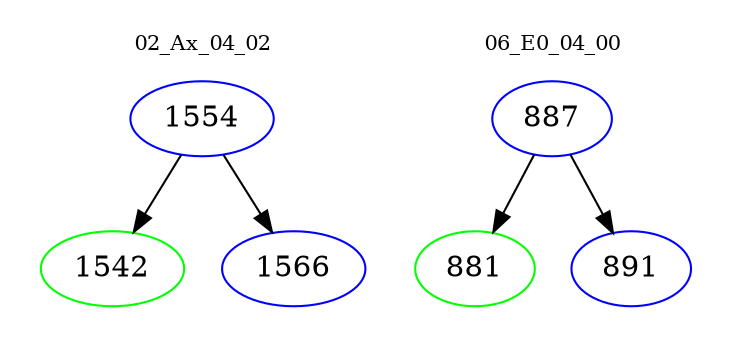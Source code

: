 digraph{
subgraph cluster_0 {
color = white
label = "02_Ax_04_02";
fontsize=10;
T0_1554 [label="1554", color="blue"]
T0_1554 -> T0_1542 [color="black"]
T0_1542 [label="1542", color="green"]
T0_1554 -> T0_1566 [color="black"]
T0_1566 [label="1566", color="blue"]
}
subgraph cluster_1 {
color = white
label = "06_E0_04_00";
fontsize=10;
T1_887 [label="887", color="blue"]
T1_887 -> T1_881 [color="black"]
T1_881 [label="881", color="green"]
T1_887 -> T1_891 [color="black"]
T1_891 [label="891", color="blue"]
}
}
